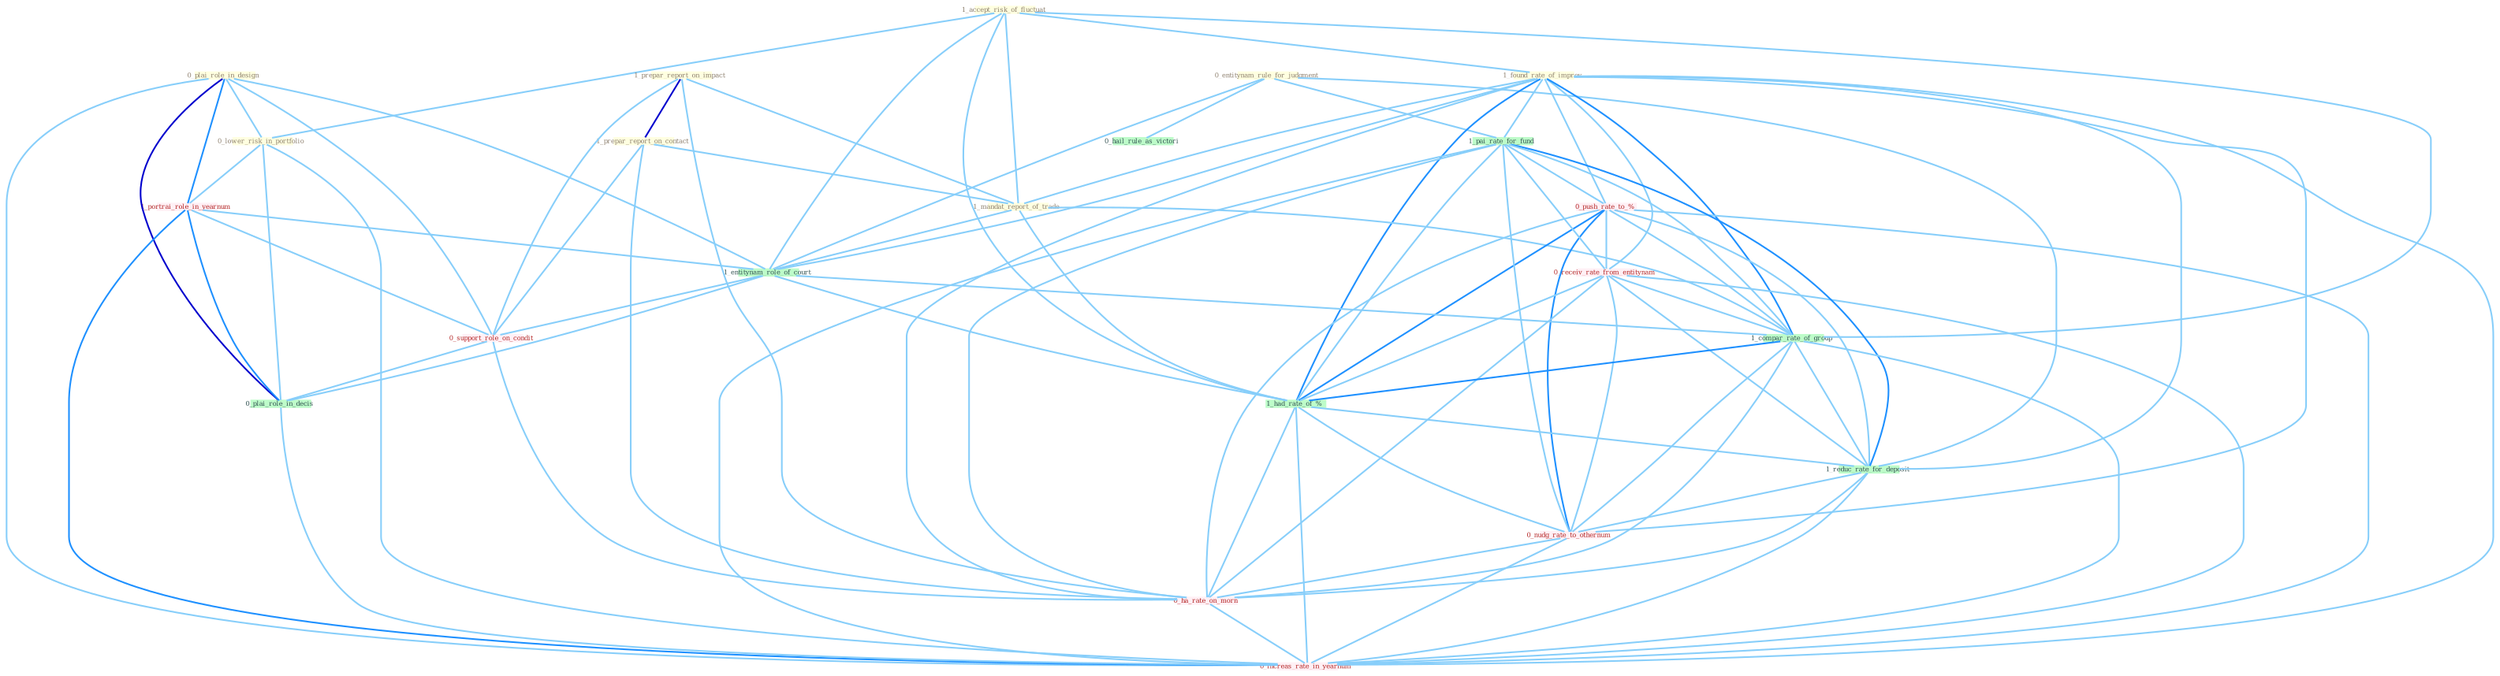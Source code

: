 Graph G{ 
    node
    [shape=polygon,style=filled,width=.5,height=.06,color="#BDFCC9",fixedsize=true,fontsize=4,
    fontcolor="#2f4f4f"];
    {node
    [color="#ffffe0", fontcolor="#8b7d6b"] "0_entitynam_rule_for_judgment " "1_accept_risk_of_fluctuat " "1_prepar_report_on_impact " "1_found_rate_of_improv " "0_plai_role_in_design " "1_prepar_report_on_contact " "1_mandat_report_of_trade " "0_lower_risk_in_portfolio "}
{node [color="#fff0f5", fontcolor="#b22222"] "1_portrai_role_in_yearnum " "0_push_rate_to_% " "0_receiv_rate_from_entitynam " "0_support_role_on_condit " "0_nudg_rate_to_othernum " "0_ha_rate_on_morn " "0_increas_rate_in_yearnum "}
edge [color="#B0E2FF"];

	"0_entitynam_rule_for_judgment " -- "1_pai_rate_for_fund " [w="1", color="#87cefa" ];
	"0_entitynam_rule_for_judgment " -- "1_entitynam_role_of_court " [w="1", color="#87cefa" ];
	"0_entitynam_rule_for_judgment " -- "0_hail_rule_as_victori " [w="1", color="#87cefa" ];
	"0_entitynam_rule_for_judgment " -- "1_reduc_rate_for_deposit " [w="1", color="#87cefa" ];
	"1_accept_risk_of_fluctuat " -- "1_found_rate_of_improv " [w="1", color="#87cefa" ];
	"1_accept_risk_of_fluctuat " -- "1_mandat_report_of_trade " [w="1", color="#87cefa" ];
	"1_accept_risk_of_fluctuat " -- "0_lower_risk_in_portfolio " [w="1", color="#87cefa" ];
	"1_accept_risk_of_fluctuat " -- "1_entitynam_role_of_court " [w="1", color="#87cefa" ];
	"1_accept_risk_of_fluctuat " -- "1_compar_rate_of_group " [w="1", color="#87cefa" ];
	"1_accept_risk_of_fluctuat " -- "1_had_rate_of_% " [w="1", color="#87cefa" ];
	"1_prepar_report_on_impact " -- "1_prepar_report_on_contact " [w="3", color="#0000cd" , len=0.6];
	"1_prepar_report_on_impact " -- "1_mandat_report_of_trade " [w="1", color="#87cefa" ];
	"1_prepar_report_on_impact " -- "0_support_role_on_condit " [w="1", color="#87cefa" ];
	"1_prepar_report_on_impact " -- "0_ha_rate_on_morn " [w="1", color="#87cefa" ];
	"1_found_rate_of_improv " -- "1_mandat_report_of_trade " [w="1", color="#87cefa" ];
	"1_found_rate_of_improv " -- "1_pai_rate_for_fund " [w="1", color="#87cefa" ];
	"1_found_rate_of_improv " -- "0_push_rate_to_% " [w="1", color="#87cefa" ];
	"1_found_rate_of_improv " -- "1_entitynam_role_of_court " [w="1", color="#87cefa" ];
	"1_found_rate_of_improv " -- "0_receiv_rate_from_entitynam " [w="1", color="#87cefa" ];
	"1_found_rate_of_improv " -- "1_compar_rate_of_group " [w="2", color="#1e90ff" , len=0.8];
	"1_found_rate_of_improv " -- "1_had_rate_of_% " [w="2", color="#1e90ff" , len=0.8];
	"1_found_rate_of_improv " -- "1_reduc_rate_for_deposit " [w="1", color="#87cefa" ];
	"1_found_rate_of_improv " -- "0_nudg_rate_to_othernum " [w="1", color="#87cefa" ];
	"1_found_rate_of_improv " -- "0_ha_rate_on_morn " [w="1", color="#87cefa" ];
	"1_found_rate_of_improv " -- "0_increas_rate_in_yearnum " [w="1", color="#87cefa" ];
	"0_plai_role_in_design " -- "0_lower_risk_in_portfolio " [w="1", color="#87cefa" ];
	"0_plai_role_in_design " -- "1_portrai_role_in_yearnum " [w="2", color="#1e90ff" , len=0.8];
	"0_plai_role_in_design " -- "1_entitynam_role_of_court " [w="1", color="#87cefa" ];
	"0_plai_role_in_design " -- "0_support_role_on_condit " [w="1", color="#87cefa" ];
	"0_plai_role_in_design " -- "0_plai_role_in_decis " [w="3", color="#0000cd" , len=0.6];
	"0_plai_role_in_design " -- "0_increas_rate_in_yearnum " [w="1", color="#87cefa" ];
	"1_prepar_report_on_contact " -- "1_mandat_report_of_trade " [w="1", color="#87cefa" ];
	"1_prepar_report_on_contact " -- "0_support_role_on_condit " [w="1", color="#87cefa" ];
	"1_prepar_report_on_contact " -- "0_ha_rate_on_morn " [w="1", color="#87cefa" ];
	"1_mandat_report_of_trade " -- "1_entitynam_role_of_court " [w="1", color="#87cefa" ];
	"1_mandat_report_of_trade " -- "1_compar_rate_of_group " [w="1", color="#87cefa" ];
	"1_mandat_report_of_trade " -- "1_had_rate_of_% " [w="1", color="#87cefa" ];
	"0_lower_risk_in_portfolio " -- "1_portrai_role_in_yearnum " [w="1", color="#87cefa" ];
	"0_lower_risk_in_portfolio " -- "0_plai_role_in_decis " [w="1", color="#87cefa" ];
	"0_lower_risk_in_portfolio " -- "0_increas_rate_in_yearnum " [w="1", color="#87cefa" ];
	"1_portrai_role_in_yearnum " -- "1_entitynam_role_of_court " [w="1", color="#87cefa" ];
	"1_portrai_role_in_yearnum " -- "0_support_role_on_condit " [w="1", color="#87cefa" ];
	"1_portrai_role_in_yearnum " -- "0_plai_role_in_decis " [w="2", color="#1e90ff" , len=0.8];
	"1_portrai_role_in_yearnum " -- "0_increas_rate_in_yearnum " [w="2", color="#1e90ff" , len=0.8];
	"1_pai_rate_for_fund " -- "0_push_rate_to_% " [w="1", color="#87cefa" ];
	"1_pai_rate_for_fund " -- "0_receiv_rate_from_entitynam " [w="1", color="#87cefa" ];
	"1_pai_rate_for_fund " -- "1_compar_rate_of_group " [w="1", color="#87cefa" ];
	"1_pai_rate_for_fund " -- "1_had_rate_of_% " [w="1", color="#87cefa" ];
	"1_pai_rate_for_fund " -- "1_reduc_rate_for_deposit " [w="2", color="#1e90ff" , len=0.8];
	"1_pai_rate_for_fund " -- "0_nudg_rate_to_othernum " [w="1", color="#87cefa" ];
	"1_pai_rate_for_fund " -- "0_ha_rate_on_morn " [w="1", color="#87cefa" ];
	"1_pai_rate_for_fund " -- "0_increas_rate_in_yearnum " [w="1", color="#87cefa" ];
	"0_push_rate_to_% " -- "0_receiv_rate_from_entitynam " [w="1", color="#87cefa" ];
	"0_push_rate_to_% " -- "1_compar_rate_of_group " [w="1", color="#87cefa" ];
	"0_push_rate_to_% " -- "1_had_rate_of_% " [w="2", color="#1e90ff" , len=0.8];
	"0_push_rate_to_% " -- "1_reduc_rate_for_deposit " [w="1", color="#87cefa" ];
	"0_push_rate_to_% " -- "0_nudg_rate_to_othernum " [w="2", color="#1e90ff" , len=0.8];
	"0_push_rate_to_% " -- "0_ha_rate_on_morn " [w="1", color="#87cefa" ];
	"0_push_rate_to_% " -- "0_increas_rate_in_yearnum " [w="1", color="#87cefa" ];
	"1_entitynam_role_of_court " -- "1_compar_rate_of_group " [w="1", color="#87cefa" ];
	"1_entitynam_role_of_court " -- "0_support_role_on_condit " [w="1", color="#87cefa" ];
	"1_entitynam_role_of_court " -- "1_had_rate_of_% " [w="1", color="#87cefa" ];
	"1_entitynam_role_of_court " -- "0_plai_role_in_decis " [w="1", color="#87cefa" ];
	"0_receiv_rate_from_entitynam " -- "1_compar_rate_of_group " [w="1", color="#87cefa" ];
	"0_receiv_rate_from_entitynam " -- "1_had_rate_of_% " [w="1", color="#87cefa" ];
	"0_receiv_rate_from_entitynam " -- "1_reduc_rate_for_deposit " [w="1", color="#87cefa" ];
	"0_receiv_rate_from_entitynam " -- "0_nudg_rate_to_othernum " [w="1", color="#87cefa" ];
	"0_receiv_rate_from_entitynam " -- "0_ha_rate_on_morn " [w="1", color="#87cefa" ];
	"0_receiv_rate_from_entitynam " -- "0_increas_rate_in_yearnum " [w="1", color="#87cefa" ];
	"1_compar_rate_of_group " -- "1_had_rate_of_% " [w="2", color="#1e90ff" , len=0.8];
	"1_compar_rate_of_group " -- "1_reduc_rate_for_deposit " [w="1", color="#87cefa" ];
	"1_compar_rate_of_group " -- "0_nudg_rate_to_othernum " [w="1", color="#87cefa" ];
	"1_compar_rate_of_group " -- "0_ha_rate_on_morn " [w="1", color="#87cefa" ];
	"1_compar_rate_of_group " -- "0_increas_rate_in_yearnum " [w="1", color="#87cefa" ];
	"0_support_role_on_condit " -- "0_plai_role_in_decis " [w="1", color="#87cefa" ];
	"0_support_role_on_condit " -- "0_ha_rate_on_morn " [w="1", color="#87cefa" ];
	"1_had_rate_of_% " -- "1_reduc_rate_for_deposit " [w="1", color="#87cefa" ];
	"1_had_rate_of_% " -- "0_nudg_rate_to_othernum " [w="1", color="#87cefa" ];
	"1_had_rate_of_% " -- "0_ha_rate_on_morn " [w="1", color="#87cefa" ];
	"1_had_rate_of_% " -- "0_increas_rate_in_yearnum " [w="1", color="#87cefa" ];
	"1_reduc_rate_for_deposit " -- "0_nudg_rate_to_othernum " [w="1", color="#87cefa" ];
	"1_reduc_rate_for_deposit " -- "0_ha_rate_on_morn " [w="1", color="#87cefa" ];
	"1_reduc_rate_for_deposit " -- "0_increas_rate_in_yearnum " [w="1", color="#87cefa" ];
	"0_nudg_rate_to_othernum " -- "0_ha_rate_on_morn " [w="1", color="#87cefa" ];
	"0_nudg_rate_to_othernum " -- "0_increas_rate_in_yearnum " [w="1", color="#87cefa" ];
	"0_plai_role_in_decis " -- "0_increas_rate_in_yearnum " [w="1", color="#87cefa" ];
	"0_ha_rate_on_morn " -- "0_increas_rate_in_yearnum " [w="1", color="#87cefa" ];
}